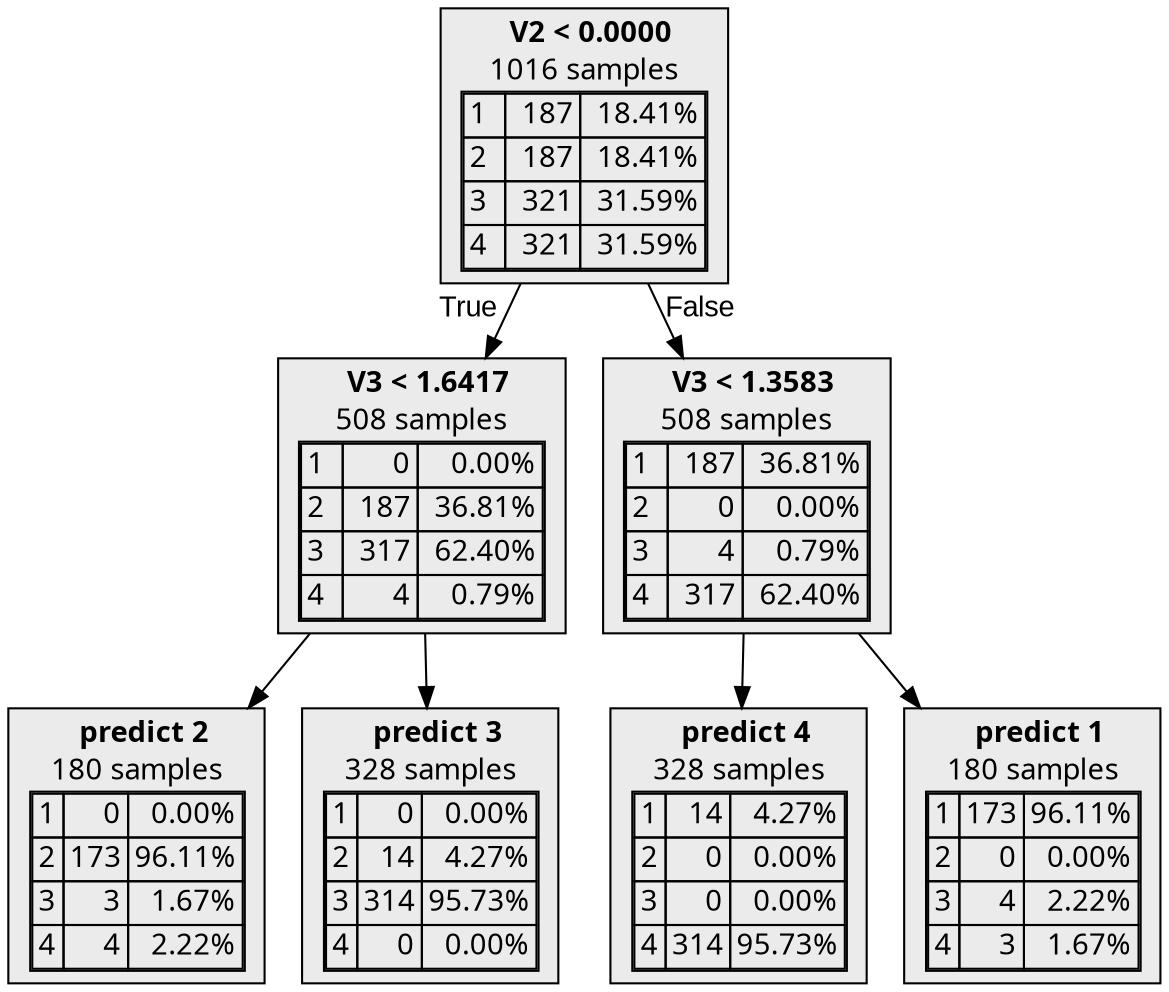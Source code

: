 digraph {
    1 [label=<  <TABLE BORDER="0" CELLPADDING="0">
      <TR>
    <TD>
      <B>V2 &lt; 0.0000</B>
    </TD>
  </TR>

    <TR>
      <TD>1016 samples</TD>
    </TR>
    <TR>
  <TD>
    <TABLE CELLSPACING="0">
      
        <TR >
    <TD ALIGN="LEFT">1</TD>
    <TD ALIGN="RIGHT">187</TD>
    <TD ALIGN="RIGHT">18.41%</TD>
  </TR>
  <TR >
    <TD ALIGN="LEFT">2</TD>
    <TD ALIGN="RIGHT">187</TD>
    <TD ALIGN="RIGHT">18.41%</TD>
  </TR>
  <TR class="highlighted">
    <TD ALIGN="LEFT">3</TD>
    <TD ALIGN="RIGHT">321</TD>
    <TD ALIGN="RIGHT">31.59%</TD>
  </TR>
  <TR >
    <TD ALIGN="LEFT">4</TD>
    <TD ALIGN="RIGHT">321</TD>
    <TD ALIGN="RIGHT">31.59%</TD>
  </TR>

    </TABLE>
  </TD>
</TR>

  </TABLE>
>,fillcolor="#EBEBEB",shape=box,fontname="bold arial",style="filled"];
    1 -> 2 [labeldistance=2.5, labelangle=45, headlabel="True",fontname="arial"];
    1 -> 5 [labeldistance=2.5, labelangle=-45, headlabel="False",fontname="arial"];
    2 [label=<  <TABLE BORDER="0" CELLPADDING="0">
      <TR>
    <TD>
      <B>V3 &lt; 1.6417</B>
    </TD>
  </TR>

    <TR>
      <TD>508 samples</TD>
    </TR>
    <TR>
  <TD>
    <TABLE CELLSPACING="0">
      
        <TR >
    <TD ALIGN="LEFT">1</TD>
    <TD ALIGN="RIGHT">0</TD>
    <TD ALIGN="RIGHT">0.00%</TD>
  </TR>
  <TR >
    <TD ALIGN="LEFT">2</TD>
    <TD ALIGN="RIGHT">187</TD>
    <TD ALIGN="RIGHT">36.81%</TD>
  </TR>
  <TR class="highlighted">
    <TD ALIGN="LEFT">3</TD>
    <TD ALIGN="RIGHT">317</TD>
    <TD ALIGN="RIGHT">62.40%</TD>
  </TR>
  <TR >
    <TD ALIGN="LEFT">4</TD>
    <TD ALIGN="RIGHT">4</TD>
    <TD ALIGN="RIGHT">0.79%</TD>
  </TR>

    </TABLE>
  </TD>
</TR>

  </TABLE>
>,fillcolor="#EBEBEB",shape=box,fontname="bold arial",style="filled"];
    2 -> 3;
    2 -> 4;
    3 [label=<  <TABLE BORDER="0" CELLPADDING="0">
      <TR>
    <TD>
      <B>predict 2</B>
    </TD>
  </TR>

    <TR>
      <TD>180 samples</TD>
    </TR>
    <TR>
  <TD>
    <TABLE CELLSPACING="0">
      
        <TR >
    <TD ALIGN="LEFT">1</TD>
    <TD ALIGN="RIGHT">0</TD>
    <TD ALIGN="RIGHT">0.00%</TD>
  </TR>
  <TR class="highlighted">
    <TD ALIGN="LEFT">2</TD>
    <TD ALIGN="RIGHT">173</TD>
    <TD ALIGN="RIGHT">96.11%</TD>
  </TR>
  <TR >
    <TD ALIGN="LEFT">3</TD>
    <TD ALIGN="RIGHT">3</TD>
    <TD ALIGN="RIGHT">1.67%</TD>
  </TR>
  <TR >
    <TD ALIGN="LEFT">4</TD>
    <TD ALIGN="RIGHT">4</TD>
    <TD ALIGN="RIGHT">2.22%</TD>
  </TR>

    </TABLE>
  </TD>
</TR>

  </TABLE>
>,fillcolor="#EBEBEB",shape=box,fontname="bold arial",style="filled",color=black];
    4 [label=<  <TABLE BORDER="0" CELLPADDING="0">
      <TR>
    <TD>
      <B>predict 3</B>
    </TD>
  </TR>

    <TR>
      <TD>328 samples</TD>
    </TR>
    <TR>
  <TD>
    <TABLE CELLSPACING="0">
      
        <TR >
    <TD ALIGN="LEFT">1</TD>
    <TD ALIGN="RIGHT">0</TD>
    <TD ALIGN="RIGHT">0.00%</TD>
  </TR>
  <TR >
    <TD ALIGN="LEFT">2</TD>
    <TD ALIGN="RIGHT">14</TD>
    <TD ALIGN="RIGHT">4.27%</TD>
  </TR>
  <TR class="highlighted">
    <TD ALIGN="LEFT">3</TD>
    <TD ALIGN="RIGHT">314</TD>
    <TD ALIGN="RIGHT">95.73%</TD>
  </TR>
  <TR >
    <TD ALIGN="LEFT">4</TD>
    <TD ALIGN="RIGHT">0</TD>
    <TD ALIGN="RIGHT">0.00%</TD>
  </TR>

    </TABLE>
  </TD>
</TR>

  </TABLE>
>,fillcolor="#EBEBEB",shape=box,fontname="bold arial",style="filled",color=black];
    5 [label=<  <TABLE BORDER="0" CELLPADDING="0">
      <TR>
    <TD>
      <B>V3 &lt; 1.3583</B>
    </TD>
  </TR>

    <TR>
      <TD>508 samples</TD>
    </TR>
    <TR>
  <TD>
    <TABLE CELLSPACING="0">
      
        <TR >
    <TD ALIGN="LEFT">1</TD>
    <TD ALIGN="RIGHT">187</TD>
    <TD ALIGN="RIGHT">36.81%</TD>
  </TR>
  <TR >
    <TD ALIGN="LEFT">2</TD>
    <TD ALIGN="RIGHT">0</TD>
    <TD ALIGN="RIGHT">0.00%</TD>
  </TR>
  <TR >
    <TD ALIGN="LEFT">3</TD>
    <TD ALIGN="RIGHT">4</TD>
    <TD ALIGN="RIGHT">0.79%</TD>
  </TR>
  <TR class="highlighted">
    <TD ALIGN="LEFT">4</TD>
    <TD ALIGN="RIGHT">317</TD>
    <TD ALIGN="RIGHT">62.40%</TD>
  </TR>

    </TABLE>
  </TD>
</TR>

  </TABLE>
>,fillcolor="#EBEBEB",shape=box,fontname="bold arial",style="filled"];
    5 -> 6;
    5 -> 7;
    6 [label=<  <TABLE BORDER="0" CELLPADDING="0">
      <TR>
    <TD>
      <B>predict 4</B>
    </TD>
  </TR>

    <TR>
      <TD>328 samples</TD>
    </TR>
    <TR>
  <TD>
    <TABLE CELLSPACING="0">
      
        <TR >
    <TD ALIGN="LEFT">1</TD>
    <TD ALIGN="RIGHT">14</TD>
    <TD ALIGN="RIGHT">4.27%</TD>
  </TR>
  <TR >
    <TD ALIGN="LEFT">2</TD>
    <TD ALIGN="RIGHT">0</TD>
    <TD ALIGN="RIGHT">0.00%</TD>
  </TR>
  <TR >
    <TD ALIGN="LEFT">3</TD>
    <TD ALIGN="RIGHT">0</TD>
    <TD ALIGN="RIGHT">0.00%</TD>
  </TR>
  <TR class="highlighted">
    <TD ALIGN="LEFT">4</TD>
    <TD ALIGN="RIGHT">314</TD>
    <TD ALIGN="RIGHT">95.73%</TD>
  </TR>

    </TABLE>
  </TD>
</TR>

  </TABLE>
>,fillcolor="#EBEBEB",shape=box,fontname="bold arial",style="filled",color=black];
    7 [label=<  <TABLE BORDER="0" CELLPADDING="0">
      <TR>
    <TD>
      <B>predict 1</B>
    </TD>
  </TR>

    <TR>
      <TD>180 samples</TD>
    </TR>
    <TR>
  <TD>
    <TABLE CELLSPACING="0">
      
        <TR class="highlighted">
    <TD ALIGN="LEFT">1</TD>
    <TD ALIGN="RIGHT">173</TD>
    <TD ALIGN="RIGHT">96.11%</TD>
  </TR>
  <TR >
    <TD ALIGN="LEFT">2</TD>
    <TD ALIGN="RIGHT">0</TD>
    <TD ALIGN="RIGHT">0.00%</TD>
  </TR>
  <TR >
    <TD ALIGN="LEFT">3</TD>
    <TD ALIGN="RIGHT">4</TD>
    <TD ALIGN="RIGHT">2.22%</TD>
  </TR>
  <TR >
    <TD ALIGN="LEFT">4</TD>
    <TD ALIGN="RIGHT">3</TD>
    <TD ALIGN="RIGHT">1.67%</TD>
  </TR>

    </TABLE>
  </TD>
</TR>

  </TABLE>
>,fillcolor="#EBEBEB",shape=box,fontname="bold arial",style="filled",color=black];
}
